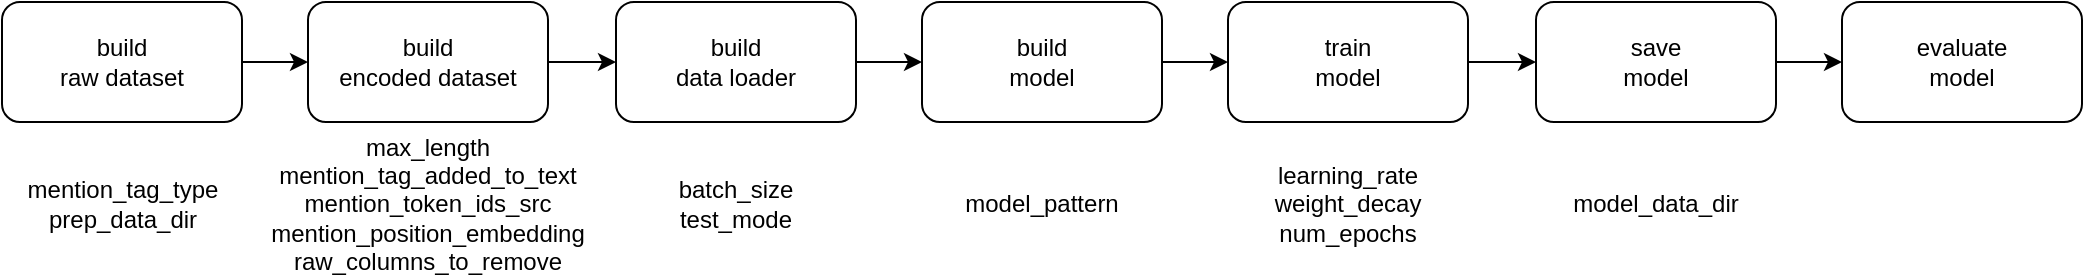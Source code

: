 <mxfile version="20.1.1" type="device"><diagram name="Page-1" id="52a04d89-c75d-2922-d76d-85b35f80e030"><mxGraphModel dx="625" dy="786" grid="1" gridSize="10" guides="1" tooltips="1" connect="1" arrows="1" fold="1" page="1" pageScale="1" pageWidth="1100" pageHeight="850" background="none" math="0" shadow="0"><root><mxCell id="0"/><mxCell id="1" parent="0"/><mxCell id="NW3a6zC1M98ysl94sR_i-1" value="build&lt;br&gt;raw dataset" style="rounded=1;whiteSpace=wrap;html=1;" vertex="1" parent="1"><mxGeometry x="30" y="80" width="120" height="60" as="geometry"/></mxCell><mxCell id="NW3a6zC1M98ysl94sR_i-2" value="build&lt;br&gt;encoded dataset" style="rounded=1;whiteSpace=wrap;html=1;" vertex="1" parent="1"><mxGeometry x="183" y="80" width="120" height="60" as="geometry"/></mxCell><mxCell id="NW3a6zC1M98ysl94sR_i-3" value="build&lt;br&gt;data loader" style="rounded=1;whiteSpace=wrap;html=1;" vertex="1" parent="1"><mxGeometry x="337" y="80" width="120" height="60" as="geometry"/></mxCell><mxCell id="NW3a6zC1M98ysl94sR_i-4" value="build&lt;br&gt;model" style="rounded=1;whiteSpace=wrap;html=1;" vertex="1" parent="1"><mxGeometry x="490" y="80" width="120" height="60" as="geometry"/></mxCell><mxCell id="NW3a6zC1M98ysl94sR_i-5" value="train&lt;br&gt;model" style="rounded=1;whiteSpace=wrap;html=1;" vertex="1" parent="1"><mxGeometry x="643" y="80" width="120" height="60" as="geometry"/></mxCell><mxCell id="NW3a6zC1M98ysl94sR_i-6" value="save&lt;br&gt;model" style="rounded=1;whiteSpace=wrap;html=1;" vertex="1" parent="1"><mxGeometry x="797" y="80" width="120" height="60" as="geometry"/></mxCell><mxCell id="NW3a6zC1M98ysl94sR_i-7" value="evaluate&lt;br&gt;model" style="rounded=1;whiteSpace=wrap;html=1;" vertex="1" parent="1"><mxGeometry x="950" y="80" width="120" height="60" as="geometry"/></mxCell><mxCell id="NW3a6zC1M98ysl94sR_i-8" value="" style="endArrow=classic;html=1;rounded=0;exitX=1;exitY=0.5;exitDx=0;exitDy=0;entryX=0;entryY=0.5;entryDx=0;entryDy=0;" edge="1" parent="1" source="NW3a6zC1M98ysl94sR_i-3" target="NW3a6zC1M98ysl94sR_i-4"><mxGeometry width="50" height="50" relative="1" as="geometry"><mxPoint x="620" y="390" as="sourcePoint"/><mxPoint x="670" y="340" as="targetPoint"/></mxGeometry></mxCell><mxCell id="NW3a6zC1M98ysl94sR_i-9" value="" style="endArrow=classic;html=1;rounded=0;exitX=1;exitY=0.5;exitDx=0;exitDy=0;entryX=0;entryY=0.5;entryDx=0;entryDy=0;" edge="1" parent="1" source="NW3a6zC1M98ysl94sR_i-4" target="NW3a6zC1M98ysl94sR_i-5"><mxGeometry width="50" height="50" relative="1" as="geometry"><mxPoint x="620" y="390" as="sourcePoint"/><mxPoint x="670" y="340" as="targetPoint"/></mxGeometry></mxCell><mxCell id="NW3a6zC1M98ysl94sR_i-10" value="" style="endArrow=classic;html=1;rounded=0;exitX=1;exitY=0.5;exitDx=0;exitDy=0;entryX=0;entryY=0.5;entryDx=0;entryDy=0;" edge="1" parent="1" source="NW3a6zC1M98ysl94sR_i-5" target="NW3a6zC1M98ysl94sR_i-6"><mxGeometry width="50" height="50" relative="1" as="geometry"><mxPoint x="760" y="390" as="sourcePoint"/><mxPoint x="810" y="340" as="targetPoint"/></mxGeometry></mxCell><mxCell id="NW3a6zC1M98ysl94sR_i-11" value="" style="endArrow=classic;html=1;rounded=0;exitX=1;exitY=0.5;exitDx=0;exitDy=0;entryX=0;entryY=0.5;entryDx=0;entryDy=0;" edge="1" parent="1" source="NW3a6zC1M98ysl94sR_i-6" target="NW3a6zC1M98ysl94sR_i-7"><mxGeometry width="50" height="50" relative="1" as="geometry"><mxPoint x="890" y="390" as="sourcePoint"/><mxPoint x="940" y="340" as="targetPoint"/></mxGeometry></mxCell><mxCell id="NW3a6zC1M98ysl94sR_i-12" value="" style="endArrow=classic;html=1;rounded=0;exitX=1;exitY=0.5;exitDx=0;exitDy=0;entryX=0;entryY=0.5;entryDx=0;entryDy=0;" edge="1" parent="1" source="NW3a6zC1M98ysl94sR_i-1" target="NW3a6zC1M98ysl94sR_i-2"><mxGeometry width="50" height="50" relative="1" as="geometry"><mxPoint x="280" y="390" as="sourcePoint"/><mxPoint x="330" y="340" as="targetPoint"/></mxGeometry></mxCell><mxCell id="NW3a6zC1M98ysl94sR_i-13" value="" style="endArrow=classic;html=1;rounded=0;exitX=1;exitY=0.5;exitDx=0;exitDy=0;entryX=0;entryY=0.5;entryDx=0;entryDy=0;" edge="1" parent="1" source="NW3a6zC1M98ysl94sR_i-2" target="NW3a6zC1M98ysl94sR_i-3"><mxGeometry width="50" height="50" relative="1" as="geometry"><mxPoint x="280" y="390" as="sourcePoint"/><mxPoint x="330" y="340" as="targetPoint"/></mxGeometry></mxCell><mxCell id="NW3a6zC1M98ysl94sR_i-14" value="mention_tag_type&lt;br&gt;prep_data_dir" style="text;html=1;strokeColor=none;fillColor=none;align=center;verticalAlign=middle;whiteSpace=wrap;rounded=0;" vertex="1" parent="1"><mxGeometry x="45.5" y="156" width="89" height="50" as="geometry"/></mxCell><mxCell id="NW3a6zC1M98ysl94sR_i-15" value="max_length&lt;br&gt;mention_tag_added_to_text&lt;br&gt;mention_token_ids_src&lt;br&gt;mention_position_embedding&lt;br&gt;raw_columns_to_remove" style="text;html=1;strokeColor=none;fillColor=none;align=center;verticalAlign=middle;whiteSpace=wrap;rounded=0;" vertex="1" parent="1"><mxGeometry x="213" y="166" width="60" height="30" as="geometry"/></mxCell><mxCell id="NW3a6zC1M98ysl94sR_i-16" value="batch_size&lt;br&gt;test_mode" style="text;html=1;strokeColor=none;fillColor=none;align=center;verticalAlign=middle;whiteSpace=wrap;rounded=0;" vertex="1" parent="1"><mxGeometry x="367" y="166" width="60" height="30" as="geometry"/></mxCell><mxCell id="NW3a6zC1M98ysl94sR_i-17" value="model_pattern" style="text;html=1;strokeColor=none;fillColor=none;align=center;verticalAlign=middle;whiteSpace=wrap;rounded=0;" vertex="1" parent="1"><mxGeometry x="520" y="166" width="60" height="30" as="geometry"/></mxCell><mxCell id="NW3a6zC1M98ysl94sR_i-18" value="learning_rate&lt;br&gt;weight_decay&lt;br&gt;num_epochs" style="text;html=1;strokeColor=none;fillColor=none;align=center;verticalAlign=middle;whiteSpace=wrap;rounded=0;" vertex="1" parent="1"><mxGeometry x="673" y="166" width="60" height="30" as="geometry"/></mxCell><mxCell id="NW3a6zC1M98ysl94sR_i-19" value="model_data_dir" style="text;html=1;strokeColor=none;fillColor=none;align=center;verticalAlign=middle;whiteSpace=wrap;rounded=0;" vertex="1" parent="1"><mxGeometry x="827" y="166" width="60" height="30" as="geometry"/></mxCell></root></mxGraphModel></diagram></mxfile>
